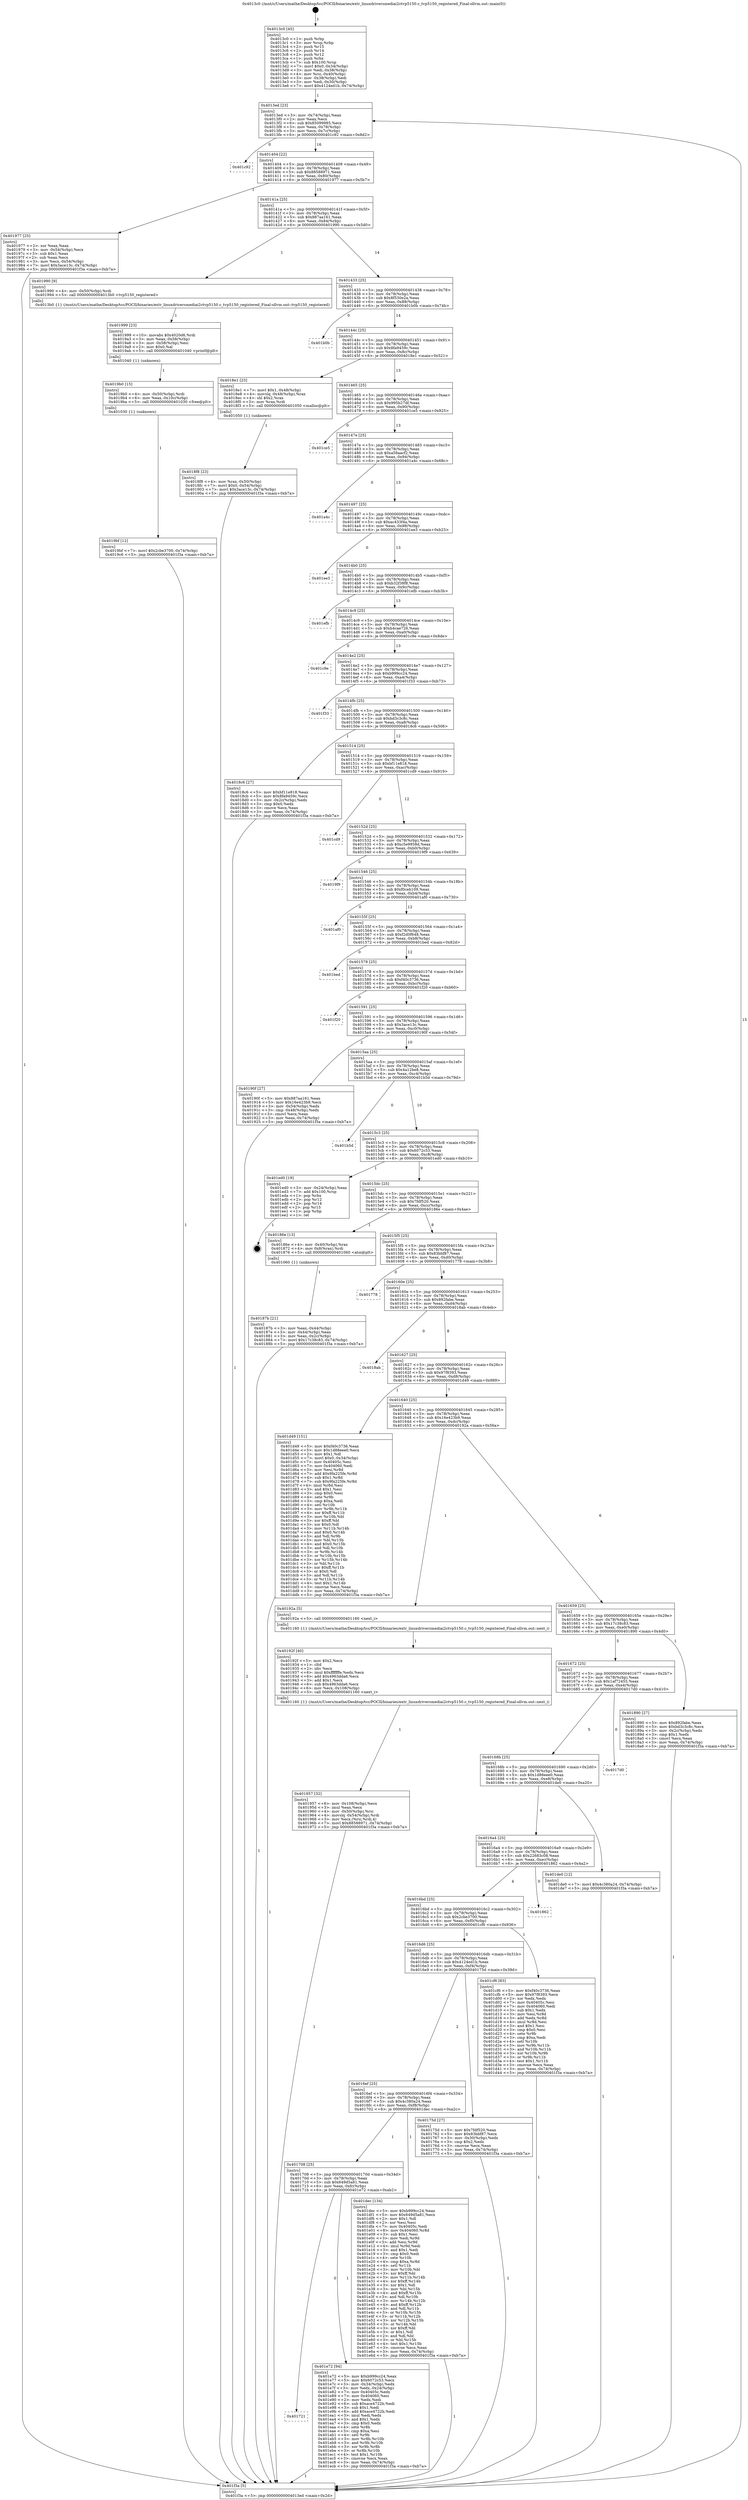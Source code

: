 digraph "0x4013c0" {
  label = "0x4013c0 (/mnt/c/Users/mathe/Desktop/tcc/POCII/binaries/extr_linuxdriversmediai2ctvp5150.c_tvp5150_registered_Final-ollvm.out::main(0))"
  labelloc = "t"
  node[shape=record]

  Entry [label="",width=0.3,height=0.3,shape=circle,fillcolor=black,style=filled]
  "0x4013ed" [label="{
     0x4013ed [23]\l
     | [instrs]\l
     &nbsp;&nbsp;0x4013ed \<+3\>: mov -0x74(%rbp),%eax\l
     &nbsp;&nbsp;0x4013f0 \<+2\>: mov %eax,%ecx\l
     &nbsp;&nbsp;0x4013f2 \<+6\>: sub $0x85099985,%ecx\l
     &nbsp;&nbsp;0x4013f8 \<+3\>: mov %eax,-0x78(%rbp)\l
     &nbsp;&nbsp;0x4013fb \<+3\>: mov %ecx,-0x7c(%rbp)\l
     &nbsp;&nbsp;0x4013fe \<+6\>: je 0000000000401c92 \<main+0x8d2\>\l
  }"]
  "0x401c92" [label="{
     0x401c92\l
  }", style=dashed]
  "0x401404" [label="{
     0x401404 [22]\l
     | [instrs]\l
     &nbsp;&nbsp;0x401404 \<+5\>: jmp 0000000000401409 \<main+0x49\>\l
     &nbsp;&nbsp;0x401409 \<+3\>: mov -0x78(%rbp),%eax\l
     &nbsp;&nbsp;0x40140c \<+5\>: sub $0x88588971,%eax\l
     &nbsp;&nbsp;0x401411 \<+3\>: mov %eax,-0x80(%rbp)\l
     &nbsp;&nbsp;0x401414 \<+6\>: je 0000000000401977 \<main+0x5b7\>\l
  }"]
  Exit [label="",width=0.3,height=0.3,shape=circle,fillcolor=black,style=filled,peripheries=2]
  "0x401977" [label="{
     0x401977 [25]\l
     | [instrs]\l
     &nbsp;&nbsp;0x401977 \<+2\>: xor %eax,%eax\l
     &nbsp;&nbsp;0x401979 \<+3\>: mov -0x54(%rbp),%ecx\l
     &nbsp;&nbsp;0x40197c \<+3\>: sub $0x1,%eax\l
     &nbsp;&nbsp;0x40197f \<+2\>: sub %eax,%ecx\l
     &nbsp;&nbsp;0x401981 \<+3\>: mov %ecx,-0x54(%rbp)\l
     &nbsp;&nbsp;0x401984 \<+7\>: movl $0x3ace13c,-0x74(%rbp)\l
     &nbsp;&nbsp;0x40198b \<+5\>: jmp 0000000000401f3a \<main+0xb7a\>\l
  }"]
  "0x40141a" [label="{
     0x40141a [25]\l
     | [instrs]\l
     &nbsp;&nbsp;0x40141a \<+5\>: jmp 000000000040141f \<main+0x5f\>\l
     &nbsp;&nbsp;0x40141f \<+3\>: mov -0x78(%rbp),%eax\l
     &nbsp;&nbsp;0x401422 \<+5\>: sub $0x887aa161,%eax\l
     &nbsp;&nbsp;0x401427 \<+6\>: mov %eax,-0x84(%rbp)\l
     &nbsp;&nbsp;0x40142d \<+6\>: je 0000000000401990 \<main+0x5d0\>\l
  }"]
  "0x401721" [label="{
     0x401721\l
  }", style=dashed]
  "0x401990" [label="{
     0x401990 [9]\l
     | [instrs]\l
     &nbsp;&nbsp;0x401990 \<+4\>: mov -0x50(%rbp),%rdi\l
     &nbsp;&nbsp;0x401994 \<+5\>: call 00000000004013b0 \<tvp5150_registered\>\l
     | [calls]\l
     &nbsp;&nbsp;0x4013b0 \{1\} (/mnt/c/Users/mathe/Desktop/tcc/POCII/binaries/extr_linuxdriversmediai2ctvp5150.c_tvp5150_registered_Final-ollvm.out::tvp5150_registered)\l
  }"]
  "0x401433" [label="{
     0x401433 [25]\l
     | [instrs]\l
     &nbsp;&nbsp;0x401433 \<+5\>: jmp 0000000000401438 \<main+0x78\>\l
     &nbsp;&nbsp;0x401438 \<+3\>: mov -0x78(%rbp),%eax\l
     &nbsp;&nbsp;0x40143b \<+5\>: sub $0x8f530e2a,%eax\l
     &nbsp;&nbsp;0x401440 \<+6\>: mov %eax,-0x88(%rbp)\l
     &nbsp;&nbsp;0x401446 \<+6\>: je 0000000000401b0b \<main+0x74b\>\l
  }"]
  "0x401e72" [label="{
     0x401e72 [94]\l
     | [instrs]\l
     &nbsp;&nbsp;0x401e72 \<+5\>: mov $0xb999cc24,%eax\l
     &nbsp;&nbsp;0x401e77 \<+5\>: mov $0x6072c53,%ecx\l
     &nbsp;&nbsp;0x401e7c \<+3\>: mov -0x34(%rbp),%edx\l
     &nbsp;&nbsp;0x401e7f \<+3\>: mov %edx,-0x24(%rbp)\l
     &nbsp;&nbsp;0x401e82 \<+7\>: mov 0x40405c,%edx\l
     &nbsp;&nbsp;0x401e89 \<+7\>: mov 0x404060,%esi\l
     &nbsp;&nbsp;0x401e90 \<+2\>: mov %edx,%edi\l
     &nbsp;&nbsp;0x401e92 \<+6\>: sub $0xace4722b,%edi\l
     &nbsp;&nbsp;0x401e98 \<+3\>: sub $0x1,%edi\l
     &nbsp;&nbsp;0x401e9b \<+6\>: add $0xace4722b,%edi\l
     &nbsp;&nbsp;0x401ea1 \<+3\>: imul %edi,%edx\l
     &nbsp;&nbsp;0x401ea4 \<+3\>: and $0x1,%edx\l
     &nbsp;&nbsp;0x401ea7 \<+3\>: cmp $0x0,%edx\l
     &nbsp;&nbsp;0x401eaa \<+4\>: sete %r8b\l
     &nbsp;&nbsp;0x401eae \<+3\>: cmp $0xa,%esi\l
     &nbsp;&nbsp;0x401eb1 \<+4\>: setl %r9b\l
     &nbsp;&nbsp;0x401eb5 \<+3\>: mov %r8b,%r10b\l
     &nbsp;&nbsp;0x401eb8 \<+3\>: and %r9b,%r10b\l
     &nbsp;&nbsp;0x401ebb \<+3\>: xor %r9b,%r8b\l
     &nbsp;&nbsp;0x401ebe \<+3\>: or %r8b,%r10b\l
     &nbsp;&nbsp;0x401ec1 \<+4\>: test $0x1,%r10b\l
     &nbsp;&nbsp;0x401ec5 \<+3\>: cmovne %ecx,%eax\l
     &nbsp;&nbsp;0x401ec8 \<+3\>: mov %eax,-0x74(%rbp)\l
     &nbsp;&nbsp;0x401ecb \<+5\>: jmp 0000000000401f3a \<main+0xb7a\>\l
  }"]
  "0x401b0b" [label="{
     0x401b0b\l
  }", style=dashed]
  "0x40144c" [label="{
     0x40144c [25]\l
     | [instrs]\l
     &nbsp;&nbsp;0x40144c \<+5\>: jmp 0000000000401451 \<main+0x91\>\l
     &nbsp;&nbsp;0x401451 \<+3\>: mov -0x78(%rbp),%eax\l
     &nbsp;&nbsp;0x401454 \<+5\>: sub $0x8fa9459c,%eax\l
     &nbsp;&nbsp;0x401459 \<+6\>: mov %eax,-0x8c(%rbp)\l
     &nbsp;&nbsp;0x40145f \<+6\>: je 00000000004018e1 \<main+0x521\>\l
  }"]
  "0x401708" [label="{
     0x401708 [25]\l
     | [instrs]\l
     &nbsp;&nbsp;0x401708 \<+5\>: jmp 000000000040170d \<main+0x34d\>\l
     &nbsp;&nbsp;0x40170d \<+3\>: mov -0x78(%rbp),%eax\l
     &nbsp;&nbsp;0x401710 \<+5\>: sub $0x649d5a81,%eax\l
     &nbsp;&nbsp;0x401715 \<+6\>: mov %eax,-0xfc(%rbp)\l
     &nbsp;&nbsp;0x40171b \<+6\>: je 0000000000401e72 \<main+0xab2\>\l
  }"]
  "0x4018e1" [label="{
     0x4018e1 [23]\l
     | [instrs]\l
     &nbsp;&nbsp;0x4018e1 \<+7\>: movl $0x1,-0x48(%rbp)\l
     &nbsp;&nbsp;0x4018e8 \<+4\>: movslq -0x48(%rbp),%rax\l
     &nbsp;&nbsp;0x4018ec \<+4\>: shl $0x2,%rax\l
     &nbsp;&nbsp;0x4018f0 \<+3\>: mov %rax,%rdi\l
     &nbsp;&nbsp;0x4018f3 \<+5\>: call 0000000000401050 \<malloc@plt\>\l
     | [calls]\l
     &nbsp;&nbsp;0x401050 \{1\} (unknown)\l
  }"]
  "0x401465" [label="{
     0x401465 [25]\l
     | [instrs]\l
     &nbsp;&nbsp;0x401465 \<+5\>: jmp 000000000040146a \<main+0xaa\>\l
     &nbsp;&nbsp;0x40146a \<+3\>: mov -0x78(%rbp),%eax\l
     &nbsp;&nbsp;0x40146d \<+5\>: sub $0x995b27df,%eax\l
     &nbsp;&nbsp;0x401472 \<+6\>: mov %eax,-0x90(%rbp)\l
     &nbsp;&nbsp;0x401478 \<+6\>: je 0000000000401ce5 \<main+0x925\>\l
  }"]
  "0x401dec" [label="{
     0x401dec [134]\l
     | [instrs]\l
     &nbsp;&nbsp;0x401dec \<+5\>: mov $0xb999cc24,%eax\l
     &nbsp;&nbsp;0x401df1 \<+5\>: mov $0x649d5a81,%ecx\l
     &nbsp;&nbsp;0x401df6 \<+2\>: mov $0x1,%dl\l
     &nbsp;&nbsp;0x401df8 \<+2\>: xor %esi,%esi\l
     &nbsp;&nbsp;0x401dfa \<+7\>: mov 0x40405c,%edi\l
     &nbsp;&nbsp;0x401e01 \<+8\>: mov 0x404060,%r8d\l
     &nbsp;&nbsp;0x401e09 \<+3\>: sub $0x1,%esi\l
     &nbsp;&nbsp;0x401e0c \<+3\>: mov %edi,%r9d\l
     &nbsp;&nbsp;0x401e0f \<+3\>: add %esi,%r9d\l
     &nbsp;&nbsp;0x401e12 \<+4\>: imul %r9d,%edi\l
     &nbsp;&nbsp;0x401e16 \<+3\>: and $0x1,%edi\l
     &nbsp;&nbsp;0x401e19 \<+3\>: cmp $0x0,%edi\l
     &nbsp;&nbsp;0x401e1c \<+4\>: sete %r10b\l
     &nbsp;&nbsp;0x401e20 \<+4\>: cmp $0xa,%r8d\l
     &nbsp;&nbsp;0x401e24 \<+4\>: setl %r11b\l
     &nbsp;&nbsp;0x401e28 \<+3\>: mov %r10b,%bl\l
     &nbsp;&nbsp;0x401e2b \<+3\>: xor $0xff,%bl\l
     &nbsp;&nbsp;0x401e2e \<+3\>: mov %r11b,%r14b\l
     &nbsp;&nbsp;0x401e31 \<+4\>: xor $0xff,%r14b\l
     &nbsp;&nbsp;0x401e35 \<+3\>: xor $0x1,%dl\l
     &nbsp;&nbsp;0x401e38 \<+3\>: mov %bl,%r15b\l
     &nbsp;&nbsp;0x401e3b \<+4\>: and $0xff,%r15b\l
     &nbsp;&nbsp;0x401e3f \<+3\>: and %dl,%r10b\l
     &nbsp;&nbsp;0x401e42 \<+3\>: mov %r14b,%r12b\l
     &nbsp;&nbsp;0x401e45 \<+4\>: and $0xff,%r12b\l
     &nbsp;&nbsp;0x401e49 \<+3\>: and %dl,%r11b\l
     &nbsp;&nbsp;0x401e4c \<+3\>: or %r10b,%r15b\l
     &nbsp;&nbsp;0x401e4f \<+3\>: or %r11b,%r12b\l
     &nbsp;&nbsp;0x401e52 \<+3\>: xor %r12b,%r15b\l
     &nbsp;&nbsp;0x401e55 \<+3\>: or %r14b,%bl\l
     &nbsp;&nbsp;0x401e58 \<+3\>: xor $0xff,%bl\l
     &nbsp;&nbsp;0x401e5b \<+3\>: or $0x1,%dl\l
     &nbsp;&nbsp;0x401e5e \<+2\>: and %dl,%bl\l
     &nbsp;&nbsp;0x401e60 \<+3\>: or %bl,%r15b\l
     &nbsp;&nbsp;0x401e63 \<+4\>: test $0x1,%r15b\l
     &nbsp;&nbsp;0x401e67 \<+3\>: cmovne %ecx,%eax\l
     &nbsp;&nbsp;0x401e6a \<+3\>: mov %eax,-0x74(%rbp)\l
     &nbsp;&nbsp;0x401e6d \<+5\>: jmp 0000000000401f3a \<main+0xb7a\>\l
  }"]
  "0x401ce5" [label="{
     0x401ce5\l
  }", style=dashed]
  "0x40147e" [label="{
     0x40147e [25]\l
     | [instrs]\l
     &nbsp;&nbsp;0x40147e \<+5\>: jmp 0000000000401483 \<main+0xc3\>\l
     &nbsp;&nbsp;0x401483 \<+3\>: mov -0x78(%rbp),%eax\l
     &nbsp;&nbsp;0x401486 \<+5\>: sub $0xa58aacf2,%eax\l
     &nbsp;&nbsp;0x40148b \<+6\>: mov %eax,-0x94(%rbp)\l
     &nbsp;&nbsp;0x401491 \<+6\>: je 0000000000401a4c \<main+0x68c\>\l
  }"]
  "0x4019bf" [label="{
     0x4019bf [12]\l
     | [instrs]\l
     &nbsp;&nbsp;0x4019bf \<+7\>: movl $0x2cbe3700,-0x74(%rbp)\l
     &nbsp;&nbsp;0x4019c6 \<+5\>: jmp 0000000000401f3a \<main+0xb7a\>\l
  }"]
  "0x401a4c" [label="{
     0x401a4c\l
  }", style=dashed]
  "0x401497" [label="{
     0x401497 [25]\l
     | [instrs]\l
     &nbsp;&nbsp;0x401497 \<+5\>: jmp 000000000040149c \<main+0xdc\>\l
     &nbsp;&nbsp;0x40149c \<+3\>: mov -0x78(%rbp),%eax\l
     &nbsp;&nbsp;0x40149f \<+5\>: sub $0xac433f4a,%eax\l
     &nbsp;&nbsp;0x4014a4 \<+6\>: mov %eax,-0x98(%rbp)\l
     &nbsp;&nbsp;0x4014aa \<+6\>: je 0000000000401ee3 \<main+0xb23\>\l
  }"]
  "0x4019b0" [label="{
     0x4019b0 [15]\l
     | [instrs]\l
     &nbsp;&nbsp;0x4019b0 \<+4\>: mov -0x50(%rbp),%rdi\l
     &nbsp;&nbsp;0x4019b4 \<+6\>: mov %eax,-0x10c(%rbp)\l
     &nbsp;&nbsp;0x4019ba \<+5\>: call 0000000000401030 \<free@plt\>\l
     | [calls]\l
     &nbsp;&nbsp;0x401030 \{1\} (unknown)\l
  }"]
  "0x401ee3" [label="{
     0x401ee3\l
  }", style=dashed]
  "0x4014b0" [label="{
     0x4014b0 [25]\l
     | [instrs]\l
     &nbsp;&nbsp;0x4014b0 \<+5\>: jmp 00000000004014b5 \<main+0xf5\>\l
     &nbsp;&nbsp;0x4014b5 \<+3\>: mov -0x78(%rbp),%eax\l
     &nbsp;&nbsp;0x4014b8 \<+5\>: sub $0xb32f38f8,%eax\l
     &nbsp;&nbsp;0x4014bd \<+6\>: mov %eax,-0x9c(%rbp)\l
     &nbsp;&nbsp;0x4014c3 \<+6\>: je 0000000000401efb \<main+0xb3b\>\l
  }"]
  "0x401999" [label="{
     0x401999 [23]\l
     | [instrs]\l
     &nbsp;&nbsp;0x401999 \<+10\>: movabs $0x4020d6,%rdi\l
     &nbsp;&nbsp;0x4019a3 \<+3\>: mov %eax,-0x58(%rbp)\l
     &nbsp;&nbsp;0x4019a6 \<+3\>: mov -0x58(%rbp),%esi\l
     &nbsp;&nbsp;0x4019a9 \<+2\>: mov $0x0,%al\l
     &nbsp;&nbsp;0x4019ab \<+5\>: call 0000000000401040 \<printf@plt\>\l
     | [calls]\l
     &nbsp;&nbsp;0x401040 \{1\} (unknown)\l
  }"]
  "0x401efb" [label="{
     0x401efb\l
  }", style=dashed]
  "0x4014c9" [label="{
     0x4014c9 [25]\l
     | [instrs]\l
     &nbsp;&nbsp;0x4014c9 \<+5\>: jmp 00000000004014ce \<main+0x10e\>\l
     &nbsp;&nbsp;0x4014ce \<+3\>: mov -0x78(%rbp),%eax\l
     &nbsp;&nbsp;0x4014d1 \<+5\>: sub $0xb4cae726,%eax\l
     &nbsp;&nbsp;0x4014d6 \<+6\>: mov %eax,-0xa0(%rbp)\l
     &nbsp;&nbsp;0x4014dc \<+6\>: je 0000000000401c9e \<main+0x8de\>\l
  }"]
  "0x401957" [label="{
     0x401957 [32]\l
     | [instrs]\l
     &nbsp;&nbsp;0x401957 \<+6\>: mov -0x108(%rbp),%ecx\l
     &nbsp;&nbsp;0x40195d \<+3\>: imul %eax,%ecx\l
     &nbsp;&nbsp;0x401960 \<+4\>: mov -0x50(%rbp),%rsi\l
     &nbsp;&nbsp;0x401964 \<+4\>: movslq -0x54(%rbp),%rdi\l
     &nbsp;&nbsp;0x401968 \<+3\>: mov %ecx,(%rsi,%rdi,4)\l
     &nbsp;&nbsp;0x40196b \<+7\>: movl $0x88588971,-0x74(%rbp)\l
     &nbsp;&nbsp;0x401972 \<+5\>: jmp 0000000000401f3a \<main+0xb7a\>\l
  }"]
  "0x401c9e" [label="{
     0x401c9e\l
  }", style=dashed]
  "0x4014e2" [label="{
     0x4014e2 [25]\l
     | [instrs]\l
     &nbsp;&nbsp;0x4014e2 \<+5\>: jmp 00000000004014e7 \<main+0x127\>\l
     &nbsp;&nbsp;0x4014e7 \<+3\>: mov -0x78(%rbp),%eax\l
     &nbsp;&nbsp;0x4014ea \<+5\>: sub $0xb999cc24,%eax\l
     &nbsp;&nbsp;0x4014ef \<+6\>: mov %eax,-0xa4(%rbp)\l
     &nbsp;&nbsp;0x4014f5 \<+6\>: je 0000000000401f33 \<main+0xb73\>\l
  }"]
  "0x40192f" [label="{
     0x40192f [40]\l
     | [instrs]\l
     &nbsp;&nbsp;0x40192f \<+5\>: mov $0x2,%ecx\l
     &nbsp;&nbsp;0x401934 \<+1\>: cltd\l
     &nbsp;&nbsp;0x401935 \<+2\>: idiv %ecx\l
     &nbsp;&nbsp;0x401937 \<+6\>: imul $0xfffffffe,%edx,%ecx\l
     &nbsp;&nbsp;0x40193d \<+6\>: add $0x4963dda6,%ecx\l
     &nbsp;&nbsp;0x401943 \<+3\>: add $0x1,%ecx\l
     &nbsp;&nbsp;0x401946 \<+6\>: sub $0x4963dda6,%ecx\l
     &nbsp;&nbsp;0x40194c \<+6\>: mov %ecx,-0x108(%rbp)\l
     &nbsp;&nbsp;0x401952 \<+5\>: call 0000000000401160 \<next_i\>\l
     | [calls]\l
     &nbsp;&nbsp;0x401160 \{1\} (/mnt/c/Users/mathe/Desktop/tcc/POCII/binaries/extr_linuxdriversmediai2ctvp5150.c_tvp5150_registered_Final-ollvm.out::next_i)\l
  }"]
  "0x401f33" [label="{
     0x401f33\l
  }", style=dashed]
  "0x4014fb" [label="{
     0x4014fb [25]\l
     | [instrs]\l
     &nbsp;&nbsp;0x4014fb \<+5\>: jmp 0000000000401500 \<main+0x140\>\l
     &nbsp;&nbsp;0x401500 \<+3\>: mov -0x78(%rbp),%eax\l
     &nbsp;&nbsp;0x401503 \<+5\>: sub $0xbd3c3c8c,%eax\l
     &nbsp;&nbsp;0x401508 \<+6\>: mov %eax,-0xa8(%rbp)\l
     &nbsp;&nbsp;0x40150e \<+6\>: je 00000000004018c6 \<main+0x506\>\l
  }"]
  "0x4018f8" [label="{
     0x4018f8 [23]\l
     | [instrs]\l
     &nbsp;&nbsp;0x4018f8 \<+4\>: mov %rax,-0x50(%rbp)\l
     &nbsp;&nbsp;0x4018fc \<+7\>: movl $0x0,-0x54(%rbp)\l
     &nbsp;&nbsp;0x401903 \<+7\>: movl $0x3ace13c,-0x74(%rbp)\l
     &nbsp;&nbsp;0x40190a \<+5\>: jmp 0000000000401f3a \<main+0xb7a\>\l
  }"]
  "0x4018c6" [label="{
     0x4018c6 [27]\l
     | [instrs]\l
     &nbsp;&nbsp;0x4018c6 \<+5\>: mov $0xbf11e818,%eax\l
     &nbsp;&nbsp;0x4018cb \<+5\>: mov $0x8fa9459c,%ecx\l
     &nbsp;&nbsp;0x4018d0 \<+3\>: mov -0x2c(%rbp),%edx\l
     &nbsp;&nbsp;0x4018d3 \<+3\>: cmp $0x0,%edx\l
     &nbsp;&nbsp;0x4018d6 \<+3\>: cmove %ecx,%eax\l
     &nbsp;&nbsp;0x4018d9 \<+3\>: mov %eax,-0x74(%rbp)\l
     &nbsp;&nbsp;0x4018dc \<+5\>: jmp 0000000000401f3a \<main+0xb7a\>\l
  }"]
  "0x401514" [label="{
     0x401514 [25]\l
     | [instrs]\l
     &nbsp;&nbsp;0x401514 \<+5\>: jmp 0000000000401519 \<main+0x159\>\l
     &nbsp;&nbsp;0x401519 \<+3\>: mov -0x78(%rbp),%eax\l
     &nbsp;&nbsp;0x40151c \<+5\>: sub $0xbf11e818,%eax\l
     &nbsp;&nbsp;0x401521 \<+6\>: mov %eax,-0xac(%rbp)\l
     &nbsp;&nbsp;0x401527 \<+6\>: je 0000000000401cd9 \<main+0x919\>\l
  }"]
  "0x40187b" [label="{
     0x40187b [21]\l
     | [instrs]\l
     &nbsp;&nbsp;0x40187b \<+3\>: mov %eax,-0x44(%rbp)\l
     &nbsp;&nbsp;0x40187e \<+3\>: mov -0x44(%rbp),%eax\l
     &nbsp;&nbsp;0x401881 \<+3\>: mov %eax,-0x2c(%rbp)\l
     &nbsp;&nbsp;0x401884 \<+7\>: movl $0x17c38c83,-0x74(%rbp)\l
     &nbsp;&nbsp;0x40188b \<+5\>: jmp 0000000000401f3a \<main+0xb7a\>\l
  }"]
  "0x401cd9" [label="{
     0x401cd9\l
  }", style=dashed]
  "0x40152d" [label="{
     0x40152d [25]\l
     | [instrs]\l
     &nbsp;&nbsp;0x40152d \<+5\>: jmp 0000000000401532 \<main+0x172\>\l
     &nbsp;&nbsp;0x401532 \<+3\>: mov -0x78(%rbp),%eax\l
     &nbsp;&nbsp;0x401535 \<+5\>: sub $0xc5e9958d,%eax\l
     &nbsp;&nbsp;0x40153a \<+6\>: mov %eax,-0xb0(%rbp)\l
     &nbsp;&nbsp;0x401540 \<+6\>: je 00000000004019f9 \<main+0x639\>\l
  }"]
  "0x4013c0" [label="{
     0x4013c0 [45]\l
     | [instrs]\l
     &nbsp;&nbsp;0x4013c0 \<+1\>: push %rbp\l
     &nbsp;&nbsp;0x4013c1 \<+3\>: mov %rsp,%rbp\l
     &nbsp;&nbsp;0x4013c4 \<+2\>: push %r15\l
     &nbsp;&nbsp;0x4013c6 \<+2\>: push %r14\l
     &nbsp;&nbsp;0x4013c8 \<+2\>: push %r12\l
     &nbsp;&nbsp;0x4013ca \<+1\>: push %rbx\l
     &nbsp;&nbsp;0x4013cb \<+7\>: sub $0x100,%rsp\l
     &nbsp;&nbsp;0x4013d2 \<+7\>: movl $0x0,-0x34(%rbp)\l
     &nbsp;&nbsp;0x4013d9 \<+3\>: mov %edi,-0x38(%rbp)\l
     &nbsp;&nbsp;0x4013dc \<+4\>: mov %rsi,-0x40(%rbp)\l
     &nbsp;&nbsp;0x4013e0 \<+3\>: mov -0x38(%rbp),%edi\l
     &nbsp;&nbsp;0x4013e3 \<+3\>: mov %edi,-0x30(%rbp)\l
     &nbsp;&nbsp;0x4013e6 \<+7\>: movl $0x4124ed1b,-0x74(%rbp)\l
  }"]
  "0x4019f9" [label="{
     0x4019f9\l
  }", style=dashed]
  "0x401546" [label="{
     0x401546 [25]\l
     | [instrs]\l
     &nbsp;&nbsp;0x401546 \<+5\>: jmp 000000000040154b \<main+0x18b\>\l
     &nbsp;&nbsp;0x40154b \<+3\>: mov -0x78(%rbp),%eax\l
     &nbsp;&nbsp;0x40154e \<+5\>: sub $0xf0ceb109,%eax\l
     &nbsp;&nbsp;0x401553 \<+6\>: mov %eax,-0xb4(%rbp)\l
     &nbsp;&nbsp;0x401559 \<+6\>: je 0000000000401af0 \<main+0x730\>\l
  }"]
  "0x401f3a" [label="{
     0x401f3a [5]\l
     | [instrs]\l
     &nbsp;&nbsp;0x401f3a \<+5\>: jmp 00000000004013ed \<main+0x2d\>\l
  }"]
  "0x401af0" [label="{
     0x401af0\l
  }", style=dashed]
  "0x40155f" [label="{
     0x40155f [25]\l
     | [instrs]\l
     &nbsp;&nbsp;0x40155f \<+5\>: jmp 0000000000401564 \<main+0x1a4\>\l
     &nbsp;&nbsp;0x401564 \<+3\>: mov -0x78(%rbp),%eax\l
     &nbsp;&nbsp;0x401567 \<+5\>: sub $0xf2d0f648,%eax\l
     &nbsp;&nbsp;0x40156c \<+6\>: mov %eax,-0xb8(%rbp)\l
     &nbsp;&nbsp;0x401572 \<+6\>: je 0000000000401bed \<main+0x82d\>\l
  }"]
  "0x4016ef" [label="{
     0x4016ef [25]\l
     | [instrs]\l
     &nbsp;&nbsp;0x4016ef \<+5\>: jmp 00000000004016f4 \<main+0x334\>\l
     &nbsp;&nbsp;0x4016f4 \<+3\>: mov -0x78(%rbp),%eax\l
     &nbsp;&nbsp;0x4016f7 \<+5\>: sub $0x4c380a24,%eax\l
     &nbsp;&nbsp;0x4016fc \<+6\>: mov %eax,-0xf8(%rbp)\l
     &nbsp;&nbsp;0x401702 \<+6\>: je 0000000000401dec \<main+0xa2c\>\l
  }"]
  "0x401bed" [label="{
     0x401bed\l
  }", style=dashed]
  "0x401578" [label="{
     0x401578 [25]\l
     | [instrs]\l
     &nbsp;&nbsp;0x401578 \<+5\>: jmp 000000000040157d \<main+0x1bd\>\l
     &nbsp;&nbsp;0x40157d \<+3\>: mov -0x78(%rbp),%eax\l
     &nbsp;&nbsp;0x401580 \<+5\>: sub $0xf40c3736,%eax\l
     &nbsp;&nbsp;0x401585 \<+6\>: mov %eax,-0xbc(%rbp)\l
     &nbsp;&nbsp;0x40158b \<+6\>: je 0000000000401f20 \<main+0xb60\>\l
  }"]
  "0x40175d" [label="{
     0x40175d [27]\l
     | [instrs]\l
     &nbsp;&nbsp;0x40175d \<+5\>: mov $0x7fdf520,%eax\l
     &nbsp;&nbsp;0x401762 \<+5\>: mov $0x83bbf87,%ecx\l
     &nbsp;&nbsp;0x401767 \<+3\>: mov -0x30(%rbp),%edx\l
     &nbsp;&nbsp;0x40176a \<+3\>: cmp $0x2,%edx\l
     &nbsp;&nbsp;0x40176d \<+3\>: cmovne %ecx,%eax\l
     &nbsp;&nbsp;0x401770 \<+3\>: mov %eax,-0x74(%rbp)\l
     &nbsp;&nbsp;0x401773 \<+5\>: jmp 0000000000401f3a \<main+0xb7a\>\l
  }"]
  "0x401f20" [label="{
     0x401f20\l
  }", style=dashed]
  "0x401591" [label="{
     0x401591 [25]\l
     | [instrs]\l
     &nbsp;&nbsp;0x401591 \<+5\>: jmp 0000000000401596 \<main+0x1d6\>\l
     &nbsp;&nbsp;0x401596 \<+3\>: mov -0x78(%rbp),%eax\l
     &nbsp;&nbsp;0x401599 \<+5\>: sub $0x3ace13c,%eax\l
     &nbsp;&nbsp;0x40159e \<+6\>: mov %eax,-0xc0(%rbp)\l
     &nbsp;&nbsp;0x4015a4 \<+6\>: je 000000000040190f \<main+0x54f\>\l
  }"]
  "0x4016d6" [label="{
     0x4016d6 [25]\l
     | [instrs]\l
     &nbsp;&nbsp;0x4016d6 \<+5\>: jmp 00000000004016db \<main+0x31b\>\l
     &nbsp;&nbsp;0x4016db \<+3\>: mov -0x78(%rbp),%eax\l
     &nbsp;&nbsp;0x4016de \<+5\>: sub $0x4124ed1b,%eax\l
     &nbsp;&nbsp;0x4016e3 \<+6\>: mov %eax,-0xf4(%rbp)\l
     &nbsp;&nbsp;0x4016e9 \<+6\>: je 000000000040175d \<main+0x39d\>\l
  }"]
  "0x40190f" [label="{
     0x40190f [27]\l
     | [instrs]\l
     &nbsp;&nbsp;0x40190f \<+5\>: mov $0x887aa161,%eax\l
     &nbsp;&nbsp;0x401914 \<+5\>: mov $0x16e423b9,%ecx\l
     &nbsp;&nbsp;0x401919 \<+3\>: mov -0x54(%rbp),%edx\l
     &nbsp;&nbsp;0x40191c \<+3\>: cmp -0x48(%rbp),%edx\l
     &nbsp;&nbsp;0x40191f \<+3\>: cmovl %ecx,%eax\l
     &nbsp;&nbsp;0x401922 \<+3\>: mov %eax,-0x74(%rbp)\l
     &nbsp;&nbsp;0x401925 \<+5\>: jmp 0000000000401f3a \<main+0xb7a\>\l
  }"]
  "0x4015aa" [label="{
     0x4015aa [25]\l
     | [instrs]\l
     &nbsp;&nbsp;0x4015aa \<+5\>: jmp 00000000004015af \<main+0x1ef\>\l
     &nbsp;&nbsp;0x4015af \<+3\>: mov -0x78(%rbp),%eax\l
     &nbsp;&nbsp;0x4015b2 \<+5\>: sub $0x4a12be8,%eax\l
     &nbsp;&nbsp;0x4015b7 \<+6\>: mov %eax,-0xc4(%rbp)\l
     &nbsp;&nbsp;0x4015bd \<+6\>: je 0000000000401b5d \<main+0x79d\>\l
  }"]
  "0x401cf6" [label="{
     0x401cf6 [83]\l
     | [instrs]\l
     &nbsp;&nbsp;0x401cf6 \<+5\>: mov $0xf40c3736,%eax\l
     &nbsp;&nbsp;0x401cfb \<+5\>: mov $0x97f8393,%ecx\l
     &nbsp;&nbsp;0x401d00 \<+2\>: xor %edx,%edx\l
     &nbsp;&nbsp;0x401d02 \<+7\>: mov 0x40405c,%esi\l
     &nbsp;&nbsp;0x401d09 \<+7\>: mov 0x404060,%edi\l
     &nbsp;&nbsp;0x401d10 \<+3\>: sub $0x1,%edx\l
     &nbsp;&nbsp;0x401d13 \<+3\>: mov %esi,%r8d\l
     &nbsp;&nbsp;0x401d16 \<+3\>: add %edx,%r8d\l
     &nbsp;&nbsp;0x401d19 \<+4\>: imul %r8d,%esi\l
     &nbsp;&nbsp;0x401d1d \<+3\>: and $0x1,%esi\l
     &nbsp;&nbsp;0x401d20 \<+3\>: cmp $0x0,%esi\l
     &nbsp;&nbsp;0x401d23 \<+4\>: sete %r9b\l
     &nbsp;&nbsp;0x401d27 \<+3\>: cmp $0xa,%edi\l
     &nbsp;&nbsp;0x401d2a \<+4\>: setl %r10b\l
     &nbsp;&nbsp;0x401d2e \<+3\>: mov %r9b,%r11b\l
     &nbsp;&nbsp;0x401d31 \<+3\>: and %r10b,%r11b\l
     &nbsp;&nbsp;0x401d34 \<+3\>: xor %r10b,%r9b\l
     &nbsp;&nbsp;0x401d37 \<+3\>: or %r9b,%r11b\l
     &nbsp;&nbsp;0x401d3a \<+4\>: test $0x1,%r11b\l
     &nbsp;&nbsp;0x401d3e \<+3\>: cmovne %ecx,%eax\l
     &nbsp;&nbsp;0x401d41 \<+3\>: mov %eax,-0x74(%rbp)\l
     &nbsp;&nbsp;0x401d44 \<+5\>: jmp 0000000000401f3a \<main+0xb7a\>\l
  }"]
  "0x401b5d" [label="{
     0x401b5d\l
  }", style=dashed]
  "0x4015c3" [label="{
     0x4015c3 [25]\l
     | [instrs]\l
     &nbsp;&nbsp;0x4015c3 \<+5\>: jmp 00000000004015c8 \<main+0x208\>\l
     &nbsp;&nbsp;0x4015c8 \<+3\>: mov -0x78(%rbp),%eax\l
     &nbsp;&nbsp;0x4015cb \<+5\>: sub $0x6072c53,%eax\l
     &nbsp;&nbsp;0x4015d0 \<+6\>: mov %eax,-0xc8(%rbp)\l
     &nbsp;&nbsp;0x4015d6 \<+6\>: je 0000000000401ed0 \<main+0xb10\>\l
  }"]
  "0x4016bd" [label="{
     0x4016bd [25]\l
     | [instrs]\l
     &nbsp;&nbsp;0x4016bd \<+5\>: jmp 00000000004016c2 \<main+0x302\>\l
     &nbsp;&nbsp;0x4016c2 \<+3\>: mov -0x78(%rbp),%eax\l
     &nbsp;&nbsp;0x4016c5 \<+5\>: sub $0x2cbe3700,%eax\l
     &nbsp;&nbsp;0x4016ca \<+6\>: mov %eax,-0xf0(%rbp)\l
     &nbsp;&nbsp;0x4016d0 \<+6\>: je 0000000000401cf6 \<main+0x936\>\l
  }"]
  "0x401ed0" [label="{
     0x401ed0 [19]\l
     | [instrs]\l
     &nbsp;&nbsp;0x401ed0 \<+3\>: mov -0x24(%rbp),%eax\l
     &nbsp;&nbsp;0x401ed3 \<+7\>: add $0x100,%rsp\l
     &nbsp;&nbsp;0x401eda \<+1\>: pop %rbx\l
     &nbsp;&nbsp;0x401edb \<+2\>: pop %r12\l
     &nbsp;&nbsp;0x401edd \<+2\>: pop %r14\l
     &nbsp;&nbsp;0x401edf \<+2\>: pop %r15\l
     &nbsp;&nbsp;0x401ee1 \<+1\>: pop %rbp\l
     &nbsp;&nbsp;0x401ee2 \<+1\>: ret\l
  }"]
  "0x4015dc" [label="{
     0x4015dc [25]\l
     | [instrs]\l
     &nbsp;&nbsp;0x4015dc \<+5\>: jmp 00000000004015e1 \<main+0x221\>\l
     &nbsp;&nbsp;0x4015e1 \<+3\>: mov -0x78(%rbp),%eax\l
     &nbsp;&nbsp;0x4015e4 \<+5\>: sub $0x7fdf520,%eax\l
     &nbsp;&nbsp;0x4015e9 \<+6\>: mov %eax,-0xcc(%rbp)\l
     &nbsp;&nbsp;0x4015ef \<+6\>: je 000000000040186e \<main+0x4ae\>\l
  }"]
  "0x401862" [label="{
     0x401862\l
  }", style=dashed]
  "0x40186e" [label="{
     0x40186e [13]\l
     | [instrs]\l
     &nbsp;&nbsp;0x40186e \<+4\>: mov -0x40(%rbp),%rax\l
     &nbsp;&nbsp;0x401872 \<+4\>: mov 0x8(%rax),%rdi\l
     &nbsp;&nbsp;0x401876 \<+5\>: call 0000000000401060 \<atoi@plt\>\l
     | [calls]\l
     &nbsp;&nbsp;0x401060 \{1\} (unknown)\l
  }"]
  "0x4015f5" [label="{
     0x4015f5 [25]\l
     | [instrs]\l
     &nbsp;&nbsp;0x4015f5 \<+5\>: jmp 00000000004015fa \<main+0x23a\>\l
     &nbsp;&nbsp;0x4015fa \<+3\>: mov -0x78(%rbp),%eax\l
     &nbsp;&nbsp;0x4015fd \<+5\>: sub $0x83bbf87,%eax\l
     &nbsp;&nbsp;0x401602 \<+6\>: mov %eax,-0xd0(%rbp)\l
     &nbsp;&nbsp;0x401608 \<+6\>: je 0000000000401778 \<main+0x3b8\>\l
  }"]
  "0x4016a4" [label="{
     0x4016a4 [25]\l
     | [instrs]\l
     &nbsp;&nbsp;0x4016a4 \<+5\>: jmp 00000000004016a9 \<main+0x2e9\>\l
     &nbsp;&nbsp;0x4016a9 \<+3\>: mov -0x78(%rbp),%eax\l
     &nbsp;&nbsp;0x4016ac \<+5\>: sub $0x22683c08,%eax\l
     &nbsp;&nbsp;0x4016b1 \<+6\>: mov %eax,-0xec(%rbp)\l
     &nbsp;&nbsp;0x4016b7 \<+6\>: je 0000000000401862 \<main+0x4a2\>\l
  }"]
  "0x401778" [label="{
     0x401778\l
  }", style=dashed]
  "0x40160e" [label="{
     0x40160e [25]\l
     | [instrs]\l
     &nbsp;&nbsp;0x40160e \<+5\>: jmp 0000000000401613 \<main+0x253\>\l
     &nbsp;&nbsp;0x401613 \<+3\>: mov -0x78(%rbp),%eax\l
     &nbsp;&nbsp;0x401616 \<+5\>: sub $0x892fabe,%eax\l
     &nbsp;&nbsp;0x40161b \<+6\>: mov %eax,-0xd4(%rbp)\l
     &nbsp;&nbsp;0x401621 \<+6\>: je 00000000004018ab \<main+0x4eb\>\l
  }"]
  "0x401de0" [label="{
     0x401de0 [12]\l
     | [instrs]\l
     &nbsp;&nbsp;0x401de0 \<+7\>: movl $0x4c380a24,-0x74(%rbp)\l
     &nbsp;&nbsp;0x401de7 \<+5\>: jmp 0000000000401f3a \<main+0xb7a\>\l
  }"]
  "0x4018ab" [label="{
     0x4018ab\l
  }", style=dashed]
  "0x401627" [label="{
     0x401627 [25]\l
     | [instrs]\l
     &nbsp;&nbsp;0x401627 \<+5\>: jmp 000000000040162c \<main+0x26c\>\l
     &nbsp;&nbsp;0x40162c \<+3\>: mov -0x78(%rbp),%eax\l
     &nbsp;&nbsp;0x40162f \<+5\>: sub $0x97f8393,%eax\l
     &nbsp;&nbsp;0x401634 \<+6\>: mov %eax,-0xd8(%rbp)\l
     &nbsp;&nbsp;0x40163a \<+6\>: je 0000000000401d49 \<main+0x989\>\l
  }"]
  "0x40168b" [label="{
     0x40168b [25]\l
     | [instrs]\l
     &nbsp;&nbsp;0x40168b \<+5\>: jmp 0000000000401690 \<main+0x2d0\>\l
     &nbsp;&nbsp;0x401690 \<+3\>: mov -0x78(%rbp),%eax\l
     &nbsp;&nbsp;0x401693 \<+5\>: sub $0x1d88eee0,%eax\l
     &nbsp;&nbsp;0x401698 \<+6\>: mov %eax,-0xe8(%rbp)\l
     &nbsp;&nbsp;0x40169e \<+6\>: je 0000000000401de0 \<main+0xa20\>\l
  }"]
  "0x401d49" [label="{
     0x401d49 [151]\l
     | [instrs]\l
     &nbsp;&nbsp;0x401d49 \<+5\>: mov $0xf40c3736,%eax\l
     &nbsp;&nbsp;0x401d4e \<+5\>: mov $0x1d88eee0,%ecx\l
     &nbsp;&nbsp;0x401d53 \<+2\>: mov $0x1,%dl\l
     &nbsp;&nbsp;0x401d55 \<+7\>: movl $0x0,-0x34(%rbp)\l
     &nbsp;&nbsp;0x401d5c \<+7\>: mov 0x40405c,%esi\l
     &nbsp;&nbsp;0x401d63 \<+7\>: mov 0x404060,%edi\l
     &nbsp;&nbsp;0x401d6a \<+3\>: mov %esi,%r8d\l
     &nbsp;&nbsp;0x401d6d \<+7\>: add $0x9fa225fe,%r8d\l
     &nbsp;&nbsp;0x401d74 \<+4\>: sub $0x1,%r8d\l
     &nbsp;&nbsp;0x401d78 \<+7\>: sub $0x9fa225fe,%r8d\l
     &nbsp;&nbsp;0x401d7f \<+4\>: imul %r8d,%esi\l
     &nbsp;&nbsp;0x401d83 \<+3\>: and $0x1,%esi\l
     &nbsp;&nbsp;0x401d86 \<+3\>: cmp $0x0,%esi\l
     &nbsp;&nbsp;0x401d89 \<+4\>: sete %r9b\l
     &nbsp;&nbsp;0x401d8d \<+3\>: cmp $0xa,%edi\l
     &nbsp;&nbsp;0x401d90 \<+4\>: setl %r10b\l
     &nbsp;&nbsp;0x401d94 \<+3\>: mov %r9b,%r11b\l
     &nbsp;&nbsp;0x401d97 \<+4\>: xor $0xff,%r11b\l
     &nbsp;&nbsp;0x401d9b \<+3\>: mov %r10b,%bl\l
     &nbsp;&nbsp;0x401d9e \<+3\>: xor $0xff,%bl\l
     &nbsp;&nbsp;0x401da1 \<+3\>: xor $0x0,%dl\l
     &nbsp;&nbsp;0x401da4 \<+3\>: mov %r11b,%r14b\l
     &nbsp;&nbsp;0x401da7 \<+4\>: and $0x0,%r14b\l
     &nbsp;&nbsp;0x401dab \<+3\>: and %dl,%r9b\l
     &nbsp;&nbsp;0x401dae \<+3\>: mov %bl,%r15b\l
     &nbsp;&nbsp;0x401db1 \<+4\>: and $0x0,%r15b\l
     &nbsp;&nbsp;0x401db5 \<+3\>: and %dl,%r10b\l
     &nbsp;&nbsp;0x401db8 \<+3\>: or %r9b,%r14b\l
     &nbsp;&nbsp;0x401dbb \<+3\>: or %r10b,%r15b\l
     &nbsp;&nbsp;0x401dbe \<+3\>: xor %r15b,%r14b\l
     &nbsp;&nbsp;0x401dc1 \<+3\>: or %bl,%r11b\l
     &nbsp;&nbsp;0x401dc4 \<+4\>: xor $0xff,%r11b\l
     &nbsp;&nbsp;0x401dc8 \<+3\>: or $0x0,%dl\l
     &nbsp;&nbsp;0x401dcb \<+3\>: and %dl,%r11b\l
     &nbsp;&nbsp;0x401dce \<+3\>: or %r11b,%r14b\l
     &nbsp;&nbsp;0x401dd1 \<+4\>: test $0x1,%r14b\l
     &nbsp;&nbsp;0x401dd5 \<+3\>: cmovne %ecx,%eax\l
     &nbsp;&nbsp;0x401dd8 \<+3\>: mov %eax,-0x74(%rbp)\l
     &nbsp;&nbsp;0x401ddb \<+5\>: jmp 0000000000401f3a \<main+0xb7a\>\l
  }"]
  "0x401640" [label="{
     0x401640 [25]\l
     | [instrs]\l
     &nbsp;&nbsp;0x401640 \<+5\>: jmp 0000000000401645 \<main+0x285\>\l
     &nbsp;&nbsp;0x401645 \<+3\>: mov -0x78(%rbp),%eax\l
     &nbsp;&nbsp;0x401648 \<+5\>: sub $0x16e423b9,%eax\l
     &nbsp;&nbsp;0x40164d \<+6\>: mov %eax,-0xdc(%rbp)\l
     &nbsp;&nbsp;0x401653 \<+6\>: je 000000000040192a \<main+0x56a\>\l
  }"]
  "0x4017d0" [label="{
     0x4017d0\l
  }", style=dashed]
  "0x40192a" [label="{
     0x40192a [5]\l
     | [instrs]\l
     &nbsp;&nbsp;0x40192a \<+5\>: call 0000000000401160 \<next_i\>\l
     | [calls]\l
     &nbsp;&nbsp;0x401160 \{1\} (/mnt/c/Users/mathe/Desktop/tcc/POCII/binaries/extr_linuxdriversmediai2ctvp5150.c_tvp5150_registered_Final-ollvm.out::next_i)\l
  }"]
  "0x401659" [label="{
     0x401659 [25]\l
     | [instrs]\l
     &nbsp;&nbsp;0x401659 \<+5\>: jmp 000000000040165e \<main+0x29e\>\l
     &nbsp;&nbsp;0x40165e \<+3\>: mov -0x78(%rbp),%eax\l
     &nbsp;&nbsp;0x401661 \<+5\>: sub $0x17c38c83,%eax\l
     &nbsp;&nbsp;0x401666 \<+6\>: mov %eax,-0xe0(%rbp)\l
     &nbsp;&nbsp;0x40166c \<+6\>: je 0000000000401890 \<main+0x4d0\>\l
  }"]
  "0x401672" [label="{
     0x401672 [25]\l
     | [instrs]\l
     &nbsp;&nbsp;0x401672 \<+5\>: jmp 0000000000401677 \<main+0x2b7\>\l
     &nbsp;&nbsp;0x401677 \<+3\>: mov -0x78(%rbp),%eax\l
     &nbsp;&nbsp;0x40167a \<+5\>: sub $0x1af72455,%eax\l
     &nbsp;&nbsp;0x40167f \<+6\>: mov %eax,-0xe4(%rbp)\l
     &nbsp;&nbsp;0x401685 \<+6\>: je 00000000004017d0 \<main+0x410\>\l
  }"]
  "0x401890" [label="{
     0x401890 [27]\l
     | [instrs]\l
     &nbsp;&nbsp;0x401890 \<+5\>: mov $0x892fabe,%eax\l
     &nbsp;&nbsp;0x401895 \<+5\>: mov $0xbd3c3c8c,%ecx\l
     &nbsp;&nbsp;0x40189a \<+3\>: mov -0x2c(%rbp),%edx\l
     &nbsp;&nbsp;0x40189d \<+3\>: cmp $0x1,%edx\l
     &nbsp;&nbsp;0x4018a0 \<+3\>: cmovl %ecx,%eax\l
     &nbsp;&nbsp;0x4018a3 \<+3\>: mov %eax,-0x74(%rbp)\l
     &nbsp;&nbsp;0x4018a6 \<+5\>: jmp 0000000000401f3a \<main+0xb7a\>\l
  }"]
  Entry -> "0x4013c0" [label=" 1"]
  "0x4013ed" -> "0x401c92" [label=" 0"]
  "0x4013ed" -> "0x401404" [label=" 16"]
  "0x401ed0" -> Exit [label=" 1"]
  "0x401404" -> "0x401977" [label=" 1"]
  "0x401404" -> "0x40141a" [label=" 15"]
  "0x401e72" -> "0x401f3a" [label=" 1"]
  "0x40141a" -> "0x401990" [label=" 1"]
  "0x40141a" -> "0x401433" [label=" 14"]
  "0x401708" -> "0x401721" [label=" 0"]
  "0x401433" -> "0x401b0b" [label=" 0"]
  "0x401433" -> "0x40144c" [label=" 14"]
  "0x401708" -> "0x401e72" [label=" 1"]
  "0x40144c" -> "0x4018e1" [label=" 1"]
  "0x40144c" -> "0x401465" [label=" 13"]
  "0x401dec" -> "0x401f3a" [label=" 1"]
  "0x401465" -> "0x401ce5" [label=" 0"]
  "0x401465" -> "0x40147e" [label=" 13"]
  "0x4016ef" -> "0x401708" [label=" 1"]
  "0x40147e" -> "0x401a4c" [label=" 0"]
  "0x40147e" -> "0x401497" [label=" 13"]
  "0x4016ef" -> "0x401dec" [label=" 1"]
  "0x401497" -> "0x401ee3" [label=" 0"]
  "0x401497" -> "0x4014b0" [label=" 13"]
  "0x401de0" -> "0x401f3a" [label=" 1"]
  "0x4014b0" -> "0x401efb" [label=" 0"]
  "0x4014b0" -> "0x4014c9" [label=" 13"]
  "0x401d49" -> "0x401f3a" [label=" 1"]
  "0x4014c9" -> "0x401c9e" [label=" 0"]
  "0x4014c9" -> "0x4014e2" [label=" 13"]
  "0x401cf6" -> "0x401f3a" [label=" 1"]
  "0x4014e2" -> "0x401f33" [label=" 0"]
  "0x4014e2" -> "0x4014fb" [label=" 13"]
  "0x4019bf" -> "0x401f3a" [label=" 1"]
  "0x4014fb" -> "0x4018c6" [label=" 1"]
  "0x4014fb" -> "0x401514" [label=" 12"]
  "0x4019b0" -> "0x4019bf" [label=" 1"]
  "0x401514" -> "0x401cd9" [label=" 0"]
  "0x401514" -> "0x40152d" [label=" 12"]
  "0x401999" -> "0x4019b0" [label=" 1"]
  "0x40152d" -> "0x4019f9" [label=" 0"]
  "0x40152d" -> "0x401546" [label=" 12"]
  "0x401990" -> "0x401999" [label=" 1"]
  "0x401546" -> "0x401af0" [label=" 0"]
  "0x401546" -> "0x40155f" [label=" 12"]
  "0x401977" -> "0x401f3a" [label=" 1"]
  "0x40155f" -> "0x401bed" [label=" 0"]
  "0x40155f" -> "0x401578" [label=" 12"]
  "0x401957" -> "0x401f3a" [label=" 1"]
  "0x401578" -> "0x401f20" [label=" 0"]
  "0x401578" -> "0x401591" [label=" 12"]
  "0x40192f" -> "0x401957" [label=" 1"]
  "0x401591" -> "0x40190f" [label=" 2"]
  "0x401591" -> "0x4015aa" [label=" 10"]
  "0x40190f" -> "0x401f3a" [label=" 2"]
  "0x4015aa" -> "0x401b5d" [label=" 0"]
  "0x4015aa" -> "0x4015c3" [label=" 10"]
  "0x4018f8" -> "0x401f3a" [label=" 1"]
  "0x4015c3" -> "0x401ed0" [label=" 1"]
  "0x4015c3" -> "0x4015dc" [label=" 9"]
  "0x4018c6" -> "0x401f3a" [label=" 1"]
  "0x4015dc" -> "0x40186e" [label=" 1"]
  "0x4015dc" -> "0x4015f5" [label=" 8"]
  "0x401890" -> "0x401f3a" [label=" 1"]
  "0x4015f5" -> "0x401778" [label=" 0"]
  "0x4015f5" -> "0x40160e" [label=" 8"]
  "0x40186e" -> "0x40187b" [label=" 1"]
  "0x40160e" -> "0x4018ab" [label=" 0"]
  "0x40160e" -> "0x401627" [label=" 8"]
  "0x401f3a" -> "0x4013ed" [label=" 15"]
  "0x401627" -> "0x401d49" [label=" 1"]
  "0x401627" -> "0x401640" [label=" 7"]
  "0x40175d" -> "0x401f3a" [label=" 1"]
  "0x401640" -> "0x40192a" [label=" 1"]
  "0x401640" -> "0x401659" [label=" 6"]
  "0x4016d6" -> "0x4016ef" [label=" 2"]
  "0x401659" -> "0x401890" [label=" 1"]
  "0x401659" -> "0x401672" [label=" 5"]
  "0x4016d6" -> "0x40175d" [label=" 1"]
  "0x401672" -> "0x4017d0" [label=" 0"]
  "0x401672" -> "0x40168b" [label=" 5"]
  "0x4013c0" -> "0x4013ed" [label=" 1"]
  "0x40168b" -> "0x401de0" [label=" 1"]
  "0x40168b" -> "0x4016a4" [label=" 4"]
  "0x40187b" -> "0x401f3a" [label=" 1"]
  "0x4016a4" -> "0x401862" [label=" 0"]
  "0x4016a4" -> "0x4016bd" [label=" 4"]
  "0x4018e1" -> "0x4018f8" [label=" 1"]
  "0x4016bd" -> "0x401cf6" [label=" 1"]
  "0x4016bd" -> "0x4016d6" [label=" 3"]
  "0x40192a" -> "0x40192f" [label=" 1"]
}
